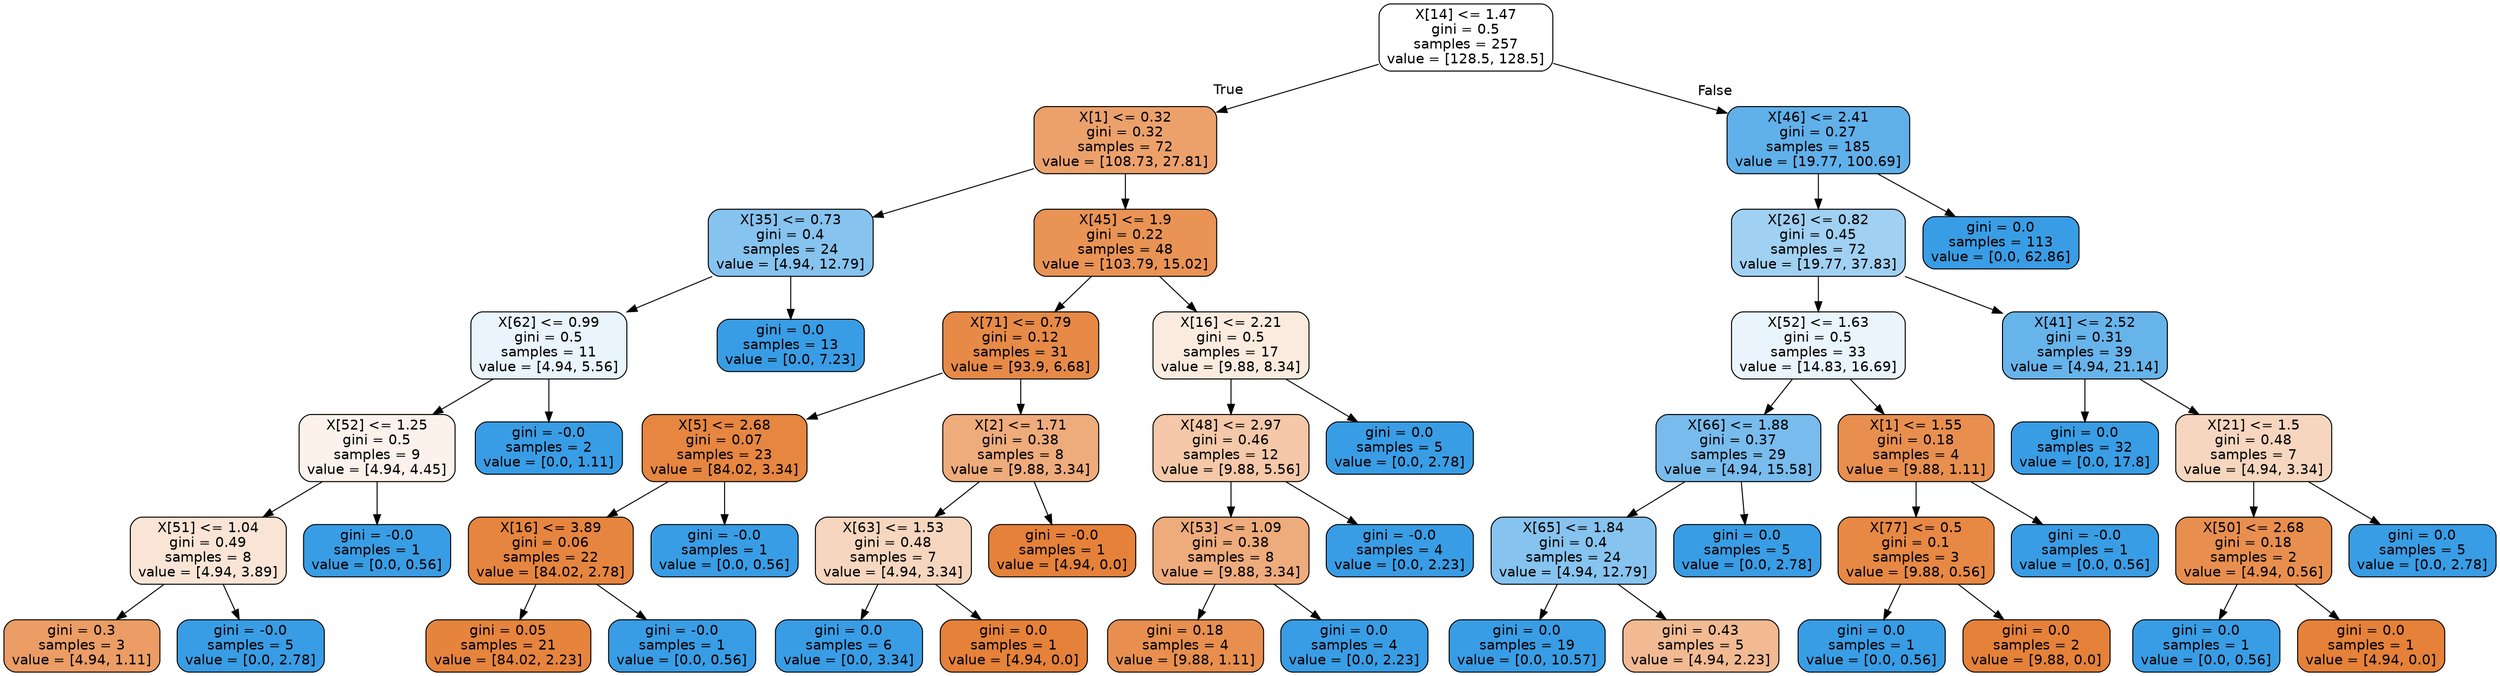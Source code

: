 digraph Tree {
node [shape=box, style="filled, rounded", color="black", fontname=helvetica] ;
edge [fontname=helvetica] ;
0 [label="X[14] <= 1.47\ngini = 0.5\nsamples = 257\nvalue = [128.5, 128.5]", fillcolor="#e5813900"] ;
1 [label="X[1] <= 0.32\ngini = 0.32\nsamples = 72\nvalue = [108.73, 27.81]", fillcolor="#e58139be"] ;
0 -> 1 [labeldistance=2.5, labelangle=45, headlabel="True"] ;
2 [label="X[35] <= 0.73\ngini = 0.4\nsamples = 24\nvalue = [4.94, 12.79]", fillcolor="#399de59c"] ;
1 -> 2 ;
3 [label="X[62] <= 0.99\ngini = 0.5\nsamples = 11\nvalue = [4.94, 5.56]", fillcolor="#399de51c"] ;
2 -> 3 ;
4 [label="X[52] <= 1.25\ngini = 0.5\nsamples = 9\nvalue = [4.94, 4.45]", fillcolor="#e5813919"] ;
3 -> 4 ;
5 [label="X[51] <= 1.04\ngini = 0.49\nsamples = 8\nvalue = [4.94, 3.89]", fillcolor="#e5813936"] ;
4 -> 5 ;
6 [label="gini = 0.3\nsamples = 3\nvalue = [4.94, 1.11]", fillcolor="#e58139c6"] ;
5 -> 6 ;
7 [label="gini = -0.0\nsamples = 5\nvalue = [0.0, 2.78]", fillcolor="#399de5ff"] ;
5 -> 7 ;
8 [label="gini = -0.0\nsamples = 1\nvalue = [0.0, 0.56]", fillcolor="#399de5ff"] ;
4 -> 8 ;
9 [label="gini = -0.0\nsamples = 2\nvalue = [0.0, 1.11]", fillcolor="#399de5ff"] ;
3 -> 9 ;
10 [label="gini = 0.0\nsamples = 13\nvalue = [0.0, 7.23]", fillcolor="#399de5ff"] ;
2 -> 10 ;
11 [label="X[45] <= 1.9\ngini = 0.22\nsamples = 48\nvalue = [103.79, 15.02]", fillcolor="#e58139da"] ;
1 -> 11 ;
12 [label="X[71] <= 0.79\ngini = 0.12\nsamples = 31\nvalue = [93.9, 6.68]", fillcolor="#e58139ed"] ;
11 -> 12 ;
13 [label="X[5] <= 2.68\ngini = 0.07\nsamples = 23\nvalue = [84.02, 3.34]", fillcolor="#e58139f5"] ;
12 -> 13 ;
14 [label="X[16] <= 3.89\ngini = 0.06\nsamples = 22\nvalue = [84.02, 2.78]", fillcolor="#e58139f7"] ;
13 -> 14 ;
15 [label="gini = 0.05\nsamples = 21\nvalue = [84.02, 2.23]", fillcolor="#e58139f8"] ;
14 -> 15 ;
16 [label="gini = -0.0\nsamples = 1\nvalue = [0.0, 0.56]", fillcolor="#399de5ff"] ;
14 -> 16 ;
17 [label="gini = -0.0\nsamples = 1\nvalue = [0.0, 0.56]", fillcolor="#399de5ff"] ;
13 -> 17 ;
18 [label="X[2] <= 1.71\ngini = 0.38\nsamples = 8\nvalue = [9.88, 3.34]", fillcolor="#e58139a9"] ;
12 -> 18 ;
19 [label="X[63] <= 1.53\ngini = 0.48\nsamples = 7\nvalue = [4.94, 3.34]", fillcolor="#e5813953"] ;
18 -> 19 ;
20 [label="gini = 0.0\nsamples = 6\nvalue = [0.0, 3.34]", fillcolor="#399de5ff"] ;
19 -> 20 ;
21 [label="gini = 0.0\nsamples = 1\nvalue = [4.94, 0.0]", fillcolor="#e58139ff"] ;
19 -> 21 ;
22 [label="gini = -0.0\nsamples = 1\nvalue = [4.94, 0.0]", fillcolor="#e58139ff"] ;
18 -> 22 ;
23 [label="X[16] <= 2.21\ngini = 0.5\nsamples = 17\nvalue = [9.88, 8.34]", fillcolor="#e5813928"] ;
11 -> 23 ;
24 [label="X[48] <= 2.97\ngini = 0.46\nsamples = 12\nvalue = [9.88, 5.56]", fillcolor="#e581396f"] ;
23 -> 24 ;
25 [label="X[53] <= 1.09\ngini = 0.38\nsamples = 8\nvalue = [9.88, 3.34]", fillcolor="#e58139a9"] ;
24 -> 25 ;
26 [label="gini = 0.18\nsamples = 4\nvalue = [9.88, 1.11]", fillcolor="#e58139e2"] ;
25 -> 26 ;
27 [label="gini = 0.0\nsamples = 4\nvalue = [0.0, 2.23]", fillcolor="#399de5ff"] ;
25 -> 27 ;
28 [label="gini = -0.0\nsamples = 4\nvalue = [0.0, 2.23]", fillcolor="#399de5ff"] ;
24 -> 28 ;
29 [label="gini = 0.0\nsamples = 5\nvalue = [0.0, 2.78]", fillcolor="#399de5ff"] ;
23 -> 29 ;
30 [label="X[46] <= 2.41\ngini = 0.27\nsamples = 185\nvalue = [19.77, 100.69]", fillcolor="#399de5cd"] ;
0 -> 30 [labeldistance=2.5, labelangle=-45, headlabel="False"] ;
31 [label="X[26] <= 0.82\ngini = 0.45\nsamples = 72\nvalue = [19.77, 37.83]", fillcolor="#399de57a"] ;
30 -> 31 ;
32 [label="X[52] <= 1.63\ngini = 0.5\nsamples = 33\nvalue = [14.83, 16.69]", fillcolor="#399de51c"] ;
31 -> 32 ;
33 [label="X[66] <= 1.88\ngini = 0.37\nsamples = 29\nvalue = [4.94, 15.58]", fillcolor="#399de5ae"] ;
32 -> 33 ;
34 [label="X[65] <= 1.84\ngini = 0.4\nsamples = 24\nvalue = [4.94, 12.79]", fillcolor="#399de59c"] ;
33 -> 34 ;
35 [label="gini = 0.0\nsamples = 19\nvalue = [0.0, 10.57]", fillcolor="#399de5ff"] ;
34 -> 35 ;
36 [label="gini = 0.43\nsamples = 5\nvalue = [4.94, 2.23]", fillcolor="#e581398c"] ;
34 -> 36 ;
37 [label="gini = 0.0\nsamples = 5\nvalue = [0.0, 2.78]", fillcolor="#399de5ff"] ;
33 -> 37 ;
38 [label="X[1] <= 1.55\ngini = 0.18\nsamples = 4\nvalue = [9.88, 1.11]", fillcolor="#e58139e2"] ;
32 -> 38 ;
39 [label="X[77] <= 0.5\ngini = 0.1\nsamples = 3\nvalue = [9.88, 0.56]", fillcolor="#e58139f1"] ;
38 -> 39 ;
40 [label="gini = 0.0\nsamples = 1\nvalue = [0.0, 0.56]", fillcolor="#399de5ff"] ;
39 -> 40 ;
41 [label="gini = 0.0\nsamples = 2\nvalue = [9.88, 0.0]", fillcolor="#e58139ff"] ;
39 -> 41 ;
42 [label="gini = -0.0\nsamples = 1\nvalue = [0.0, 0.56]", fillcolor="#399de5ff"] ;
38 -> 42 ;
43 [label="X[41] <= 2.52\ngini = 0.31\nsamples = 39\nvalue = [4.94, 21.14]", fillcolor="#399de5c3"] ;
31 -> 43 ;
44 [label="gini = 0.0\nsamples = 32\nvalue = [0.0, 17.8]", fillcolor="#399de5ff"] ;
43 -> 44 ;
45 [label="X[21] <= 1.5\ngini = 0.48\nsamples = 7\nvalue = [4.94, 3.34]", fillcolor="#e5813953"] ;
43 -> 45 ;
46 [label="X[50] <= 2.68\ngini = 0.18\nsamples = 2\nvalue = [4.94, 0.56]", fillcolor="#e58139e2"] ;
45 -> 46 ;
47 [label="gini = 0.0\nsamples = 1\nvalue = [0.0, 0.56]", fillcolor="#399de5ff"] ;
46 -> 47 ;
48 [label="gini = 0.0\nsamples = 1\nvalue = [4.94, 0.0]", fillcolor="#e58139ff"] ;
46 -> 48 ;
49 [label="gini = 0.0\nsamples = 5\nvalue = [0.0, 2.78]", fillcolor="#399de5ff"] ;
45 -> 49 ;
50 [label="gini = 0.0\nsamples = 113\nvalue = [0.0, 62.86]", fillcolor="#399de5ff"] ;
30 -> 50 ;
}